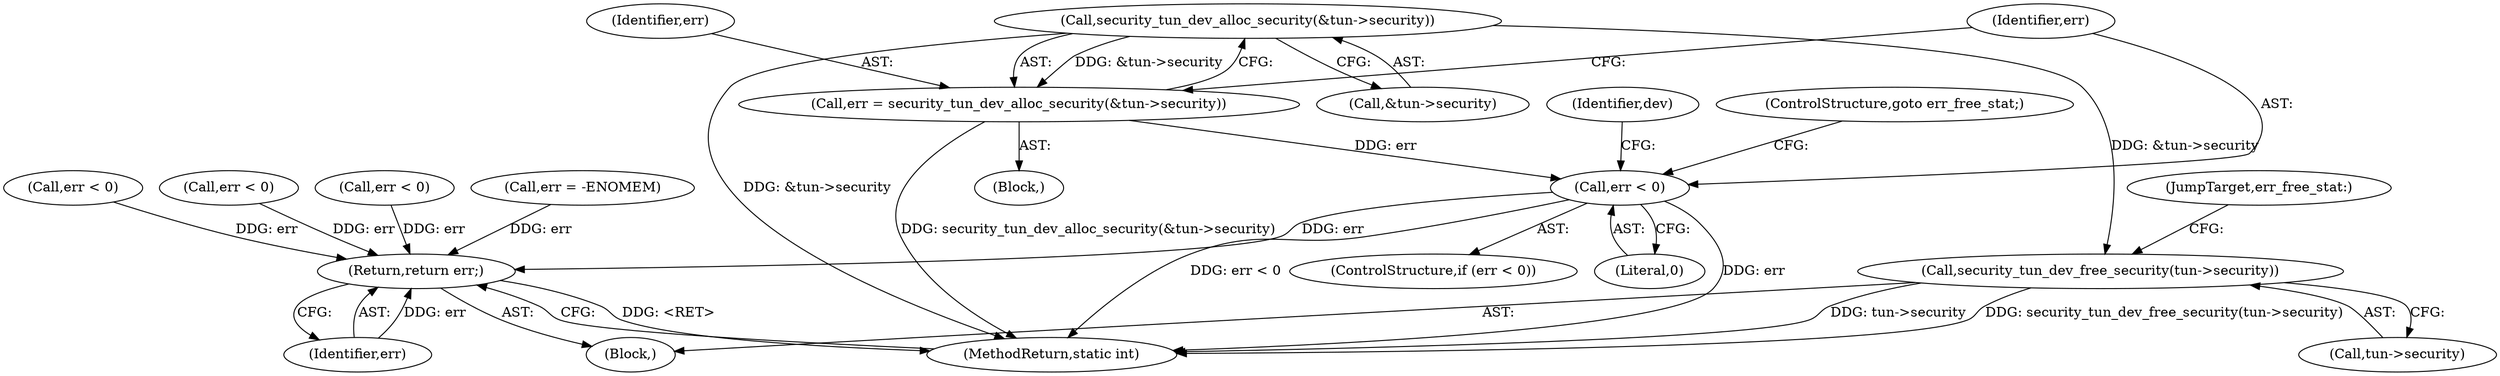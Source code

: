 digraph "0_linux_5c25f65fd1e42685f7ccd80e0621829c105785d9@pointer" {
"1000457" [label="(Call,security_tun_dev_alloc_security(&tun->security))"];
"1000455" [label="(Call,err = security_tun_dev_alloc_security(&tun->security))"];
"1000463" [label="(Call,err < 0)"];
"1000594" [label="(Return,return err;)"];
"1000582" [label="(Call,security_tun_dev_free_security(tun->security))"];
"1000596" [label="(MethodReturn,static int)"];
"1000455" [label="(Call,err = security_tun_dev_alloc_security(&tun->security))"];
"1000586" [label="(JumpTarget,err_free_stat:)"];
"1000462" [label="(ControlStructure,if (err < 0))"];
"1000258" [label="(Block,)"];
"1000445" [label="(Call,err = -ENOMEM)"];
"1000595" [label="(Identifier,err)"];
"1000457" [label="(Call,security_tun_dev_alloc_security(&tun->security))"];
"1000594" [label="(Return,return err;)"];
"1000456" [label="(Identifier,err)"];
"1000528" [label="(Call,err < 0)"];
"1000517" [label="(Call,err < 0)"];
"1000463" [label="(Call,err < 0)"];
"1000465" [label="(Literal,0)"];
"1000468" [label="(Identifier,dev)"];
"1000358" [label="(Call,err < 0)"];
"1000466" [label="(ControlStructure,goto err_free_stat;)"];
"1000458" [label="(Call,&tun->security)"];
"1000464" [label="(Identifier,err)"];
"1000110" [label="(Block,)"];
"1000583" [label="(Call,tun->security)"];
"1000582" [label="(Call,security_tun_dev_free_security(tun->security))"];
"1000457" -> "1000455"  [label="AST: "];
"1000457" -> "1000458"  [label="CFG: "];
"1000458" -> "1000457"  [label="AST: "];
"1000455" -> "1000457"  [label="CFG: "];
"1000457" -> "1000596"  [label="DDG: &tun->security"];
"1000457" -> "1000455"  [label="DDG: &tun->security"];
"1000457" -> "1000582"  [label="DDG: &tun->security"];
"1000455" -> "1000258"  [label="AST: "];
"1000456" -> "1000455"  [label="AST: "];
"1000464" -> "1000455"  [label="CFG: "];
"1000455" -> "1000596"  [label="DDG: security_tun_dev_alloc_security(&tun->security)"];
"1000455" -> "1000463"  [label="DDG: err"];
"1000463" -> "1000462"  [label="AST: "];
"1000463" -> "1000465"  [label="CFG: "];
"1000464" -> "1000463"  [label="AST: "];
"1000465" -> "1000463"  [label="AST: "];
"1000466" -> "1000463"  [label="CFG: "];
"1000468" -> "1000463"  [label="CFG: "];
"1000463" -> "1000596"  [label="DDG: err < 0"];
"1000463" -> "1000596"  [label="DDG: err"];
"1000463" -> "1000594"  [label="DDG: err"];
"1000594" -> "1000110"  [label="AST: "];
"1000594" -> "1000595"  [label="CFG: "];
"1000595" -> "1000594"  [label="AST: "];
"1000596" -> "1000594"  [label="CFG: "];
"1000594" -> "1000596"  [label="DDG: <RET>"];
"1000595" -> "1000594"  [label="DDG: err"];
"1000517" -> "1000594"  [label="DDG: err"];
"1000445" -> "1000594"  [label="DDG: err"];
"1000358" -> "1000594"  [label="DDG: err"];
"1000528" -> "1000594"  [label="DDG: err"];
"1000582" -> "1000110"  [label="AST: "];
"1000582" -> "1000583"  [label="CFG: "];
"1000583" -> "1000582"  [label="AST: "];
"1000586" -> "1000582"  [label="CFG: "];
"1000582" -> "1000596"  [label="DDG: tun->security"];
"1000582" -> "1000596"  [label="DDG: security_tun_dev_free_security(tun->security)"];
}
